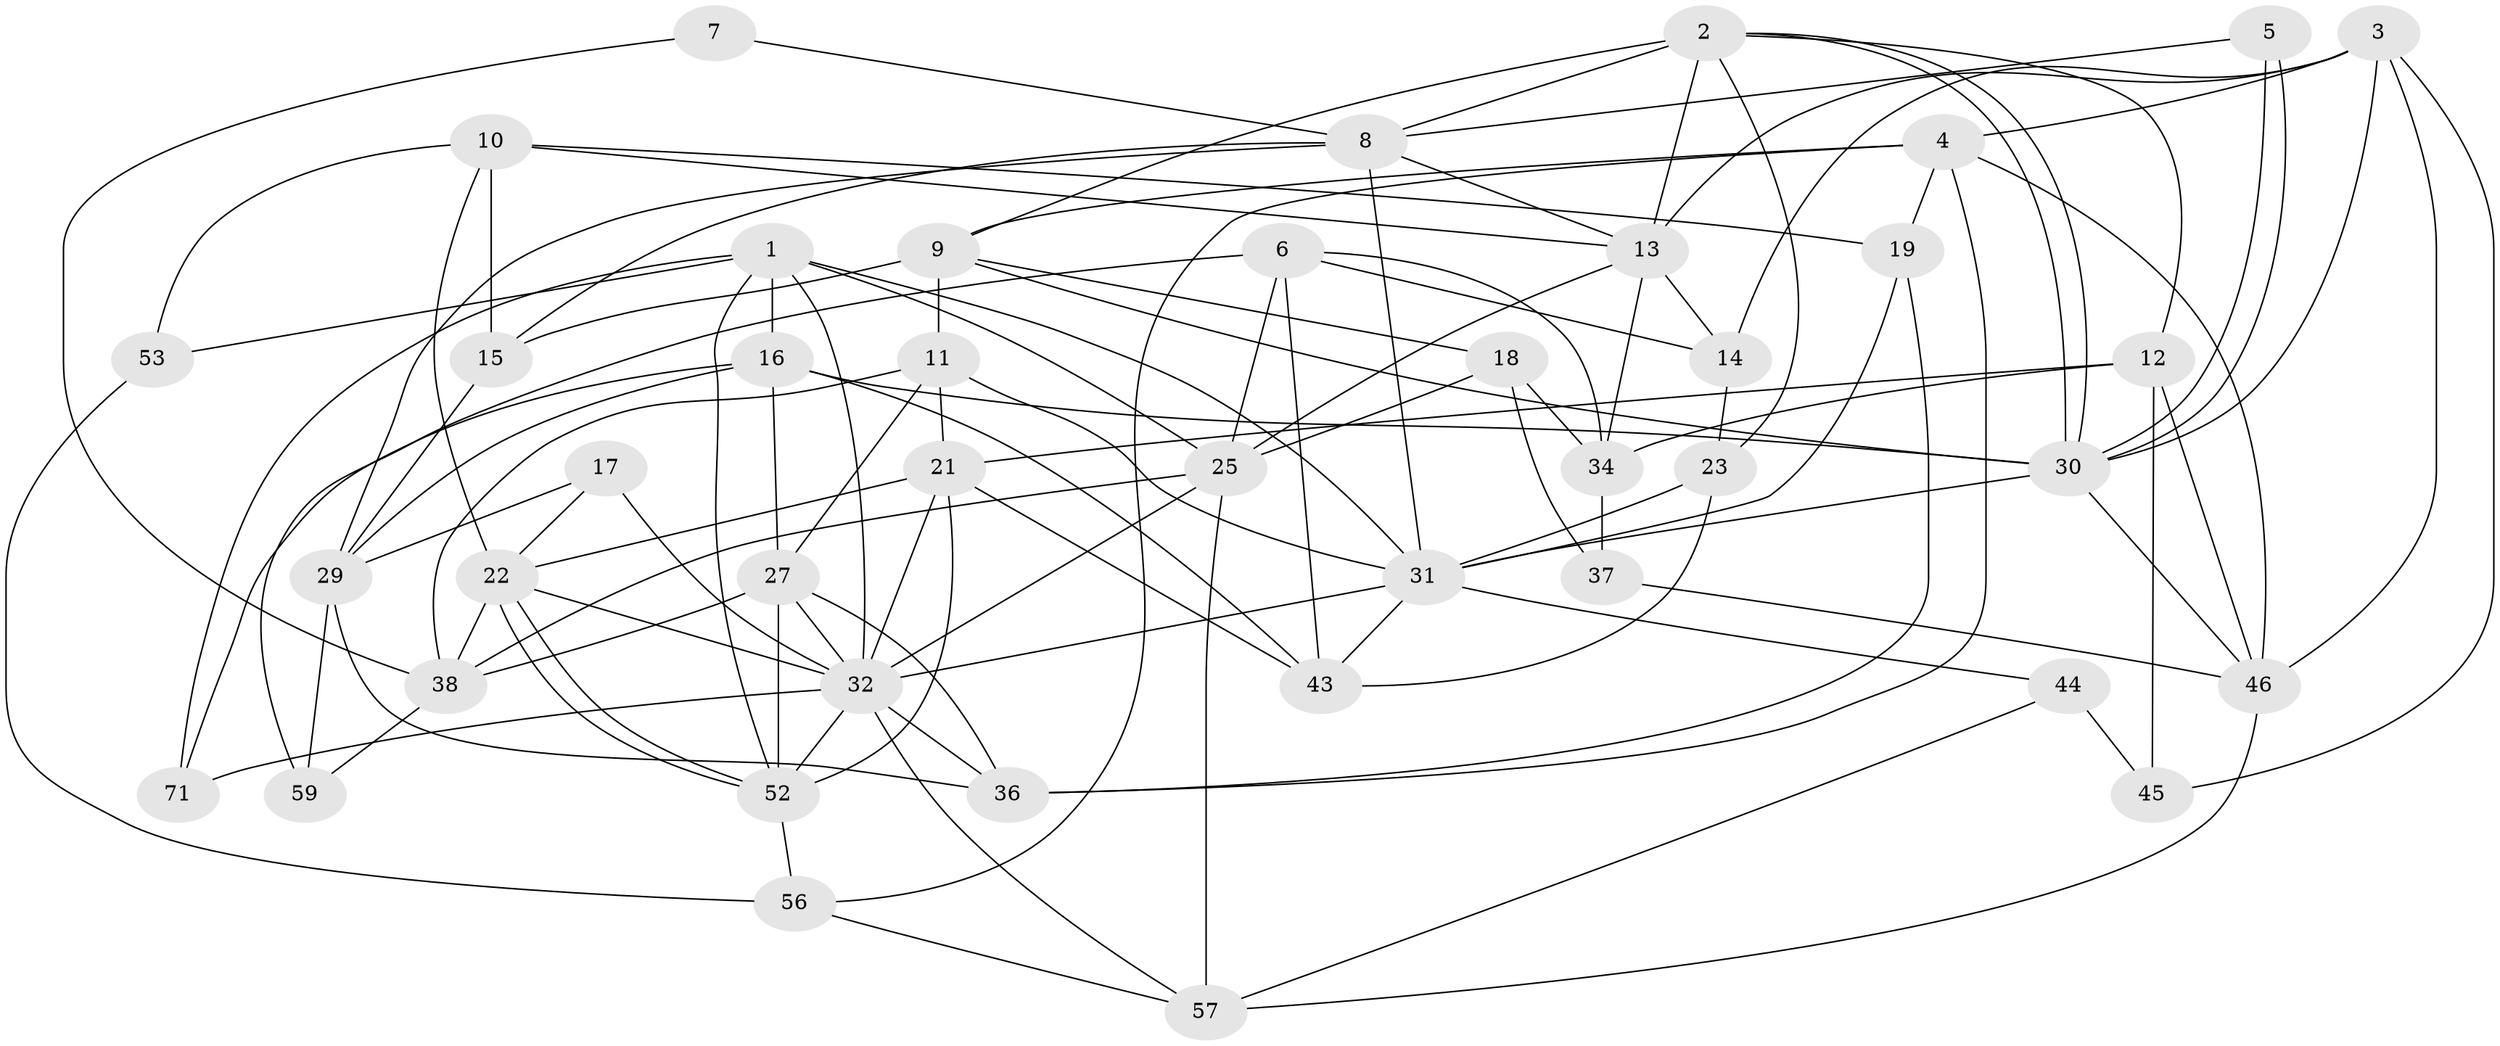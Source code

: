 // original degree distribution, {5: 0.1527777777777778, 7: 0.05555555555555555, 4: 0.3194444444444444, 3: 0.2638888888888889, 2: 0.125, 6: 0.06944444444444445, 8: 0.013888888888888888}
// Generated by graph-tools (version 1.1) at 2025/41/03/06/25 10:41:58]
// undirected, 42 vertices, 111 edges
graph export_dot {
graph [start="1"]
  node [color=gray90,style=filled];
  1 [super="+42"];
  2 [super="+20"];
  3 [super="+54"];
  4 [super="+62"];
  5;
  6 [super="+26"];
  7;
  8 [super="+40"];
  9 [super="+28"];
  10 [super="+64"];
  11 [super="+33"];
  12 [super="+67"];
  13 [super="+55"];
  14;
  15;
  16 [super="+66"];
  17 [super="+39"];
  18;
  19 [super="+24"];
  21 [super="+48"];
  22 [super="+61"];
  23;
  25 [super="+68"];
  27 [super="+47"];
  29 [super="+41"];
  30 [super="+50"];
  31 [super="+35"];
  32 [super="+49"];
  34 [super="+63"];
  36 [super="+60"];
  37;
  38 [super="+65"];
  43 [super="+69"];
  44;
  45 [super="+70"];
  46 [super="+51"];
  52;
  53 [super="+72"];
  56 [super="+58"];
  57;
  59;
  71;
  1 -- 25;
  1 -- 71;
  1 -- 32;
  1 -- 16;
  1 -- 52;
  1 -- 31;
  1 -- 53;
  2 -- 30;
  2 -- 30;
  2 -- 13 [weight=2];
  2 -- 12;
  2 -- 9;
  2 -- 8;
  2 -- 23;
  3 -- 14;
  3 -- 30;
  3 -- 45;
  3 -- 13;
  3 -- 46;
  3 -- 4;
  4 -- 19;
  4 -- 9;
  4 -- 36;
  4 -- 46;
  4 -- 56;
  5 -- 30;
  5 -- 30;
  5 -- 8;
  6 -- 43 [weight=2];
  6 -- 34;
  6 -- 59;
  6 -- 14;
  6 -- 25;
  7 -- 38;
  7 -- 8;
  8 -- 15;
  8 -- 31;
  8 -- 29;
  8 -- 13;
  9 -- 18;
  9 -- 11;
  9 -- 15;
  9 -- 30;
  10 -- 53;
  10 -- 13;
  10 -- 19;
  10 -- 22;
  10 -- 15;
  11 -- 38;
  11 -- 21;
  11 -- 31;
  11 -- 27;
  12 -- 46;
  12 -- 21;
  12 -- 34;
  12 -- 45;
  13 -- 25;
  13 -- 34;
  13 -- 14;
  14 -- 23;
  15 -- 29;
  16 -- 71;
  16 -- 27;
  16 -- 43;
  16 -- 29;
  16 -- 30;
  17 -- 29;
  17 -- 32;
  17 -- 22;
  18 -- 37;
  18 -- 34;
  18 -- 25;
  19 -- 36;
  19 -- 31;
  21 -- 52;
  21 -- 43;
  21 -- 32;
  21 -- 22;
  22 -- 52;
  22 -- 52;
  22 -- 32;
  22 -- 38;
  23 -- 43;
  23 -- 31;
  25 -- 57;
  25 -- 38;
  25 -- 32;
  27 -- 32;
  27 -- 36;
  27 -- 52;
  27 -- 38;
  29 -- 36;
  29 -- 59;
  30 -- 46;
  30 -- 31;
  31 -- 44;
  31 -- 32;
  31 -- 43;
  32 -- 71;
  32 -- 52;
  32 -- 57;
  32 -- 36;
  34 -- 37;
  37 -- 46;
  38 -- 59;
  44 -- 57;
  44 -- 45;
  46 -- 57;
  52 -- 56;
  53 -- 56;
  56 -- 57;
}
